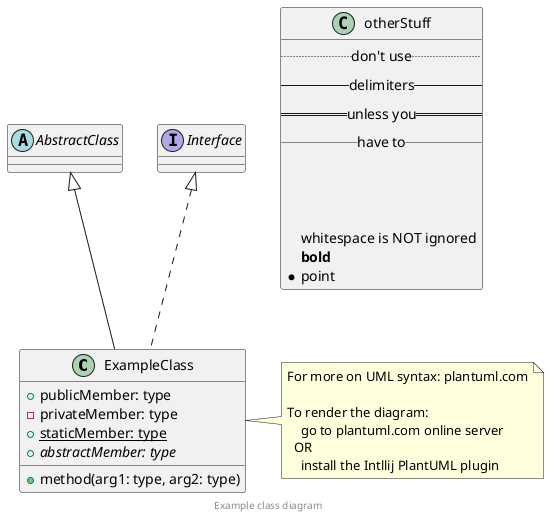 @startuml

class ExampleClass extends AbstractClass implements Interface {
    + publicMember: type
    - privateMember: type
    {static}+ staticMember: type
    {abstract}+ abstractMember: type
    + method(arg1: type, arg2: type)
}

abstract class AbstractClass

interface Interface

note right of ExampleClass
    For more on UML syntax: plantuml.com

    To render the diagram:
        go to plantuml.com online server
      OR
        install the Intllij PlantUML plugin
end note

class otherStuff {
    ..don't use..
    --delimiters--
    ==unless you==
    __have to__




    whitespace is NOT ignored
    **bold**
    *point
}

footer Example class diagram
@enduml
